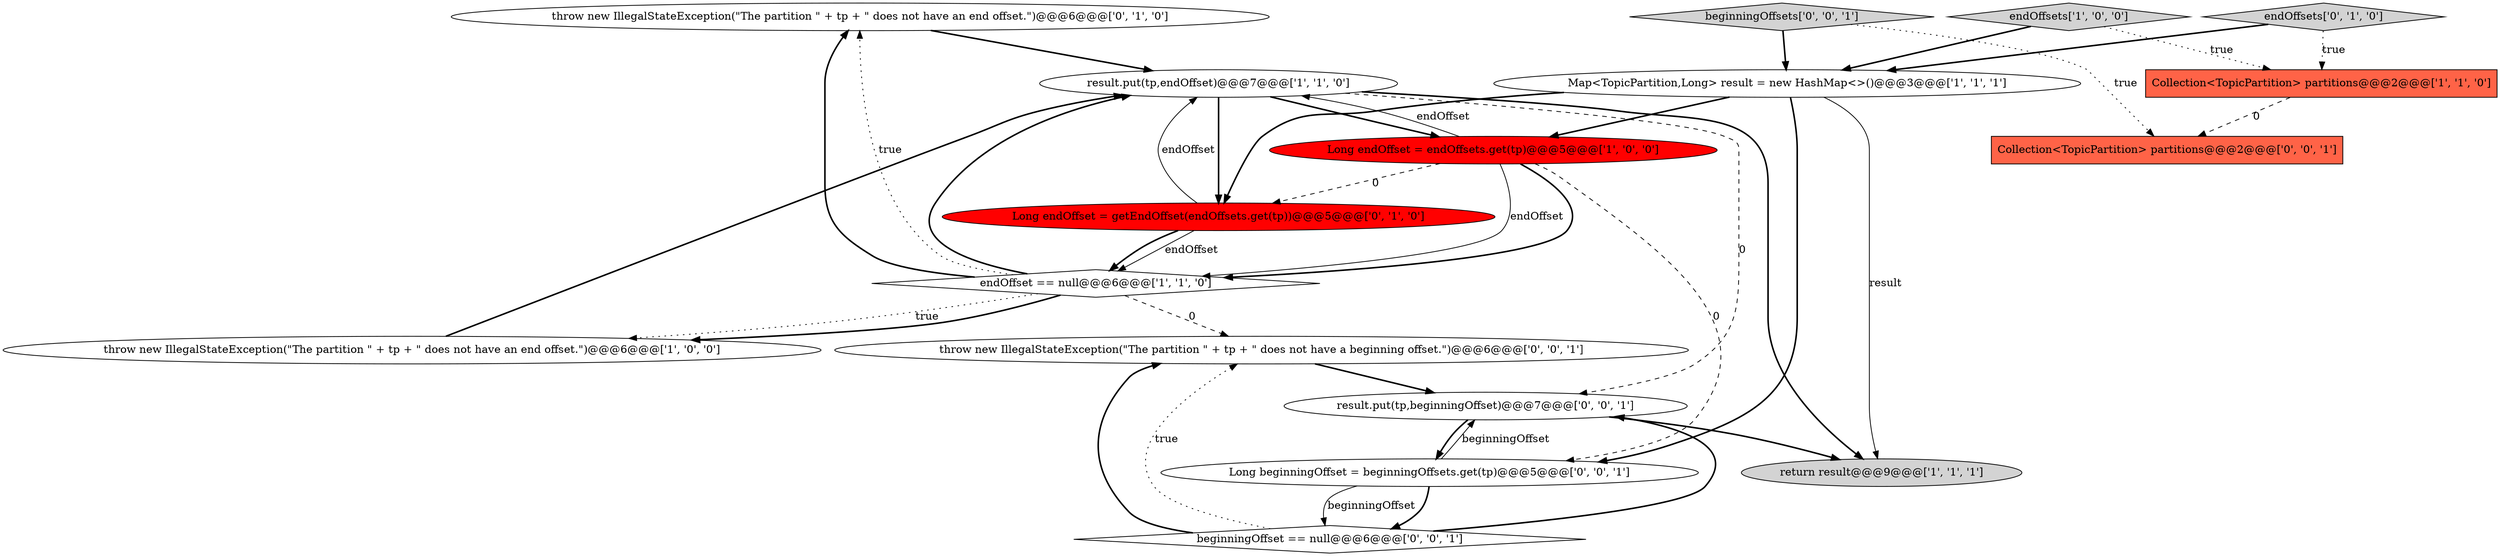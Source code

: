 digraph {
9 [style = filled, label = "throw new IllegalStateException(\"The partition \" + tp + \" does not have an end offset.\")@@@6@@@['0', '1', '0']", fillcolor = white, shape = ellipse image = "AAA0AAABBB2BBB"];
6 [style = filled, label = "Long endOffset = endOffsets.get(tp)@@@5@@@['1', '0', '0']", fillcolor = red, shape = ellipse image = "AAA1AAABBB1BBB"];
15 [style = filled, label = "Collection<TopicPartition> partitions@@@2@@@['0', '0', '1']", fillcolor = tomato, shape = box image = "AAA0AAABBB3BBB"];
11 [style = filled, label = "beginningOffset == null@@@6@@@['0', '0', '1']", fillcolor = white, shape = diamond image = "AAA0AAABBB3BBB"];
8 [style = filled, label = "Long endOffset = getEndOffset(endOffsets.get(tp))@@@5@@@['0', '1', '0']", fillcolor = red, shape = ellipse image = "AAA1AAABBB2BBB"];
4 [style = filled, label = "Map<TopicPartition,Long> result = new HashMap<>()@@@3@@@['1', '1', '1']", fillcolor = white, shape = ellipse image = "AAA0AAABBB1BBB"];
1 [style = filled, label = "endOffsets['1', '0', '0']", fillcolor = lightgray, shape = diamond image = "AAA0AAABBB1BBB"];
14 [style = filled, label = "throw new IllegalStateException(\"The partition \" + tp + \" does not have a beginning offset.\")@@@6@@@['0', '0', '1']", fillcolor = white, shape = ellipse image = "AAA0AAABBB3BBB"];
12 [style = filled, label = "result.put(tp,beginningOffset)@@@7@@@['0', '0', '1']", fillcolor = white, shape = ellipse image = "AAA0AAABBB3BBB"];
2 [style = filled, label = "Collection<TopicPartition> partitions@@@2@@@['1', '1', '0']", fillcolor = tomato, shape = box image = "AAA0AAABBB1BBB"];
0 [style = filled, label = "throw new IllegalStateException(\"The partition \" + tp + \" does not have an end offset.\")@@@6@@@['1', '0', '0']", fillcolor = white, shape = ellipse image = "AAA0AAABBB1BBB"];
7 [style = filled, label = "result.put(tp,endOffset)@@@7@@@['1', '1', '0']", fillcolor = white, shape = ellipse image = "AAA0AAABBB1BBB"];
5 [style = filled, label = "endOffset == null@@@6@@@['1', '1', '0']", fillcolor = white, shape = diamond image = "AAA0AAABBB1BBB"];
10 [style = filled, label = "endOffsets['0', '1', '0']", fillcolor = lightgray, shape = diamond image = "AAA0AAABBB2BBB"];
16 [style = filled, label = "Long beginningOffset = beginningOffsets.get(tp)@@@5@@@['0', '0', '1']", fillcolor = white, shape = ellipse image = "AAA0AAABBB3BBB"];
13 [style = filled, label = "beginningOffsets['0', '0', '1']", fillcolor = lightgray, shape = diamond image = "AAA0AAABBB3BBB"];
3 [style = filled, label = "return result@@@9@@@['1', '1', '1']", fillcolor = lightgray, shape = ellipse image = "AAA0AAABBB1BBB"];
1->4 [style = bold, label=""];
6->8 [style = dashed, label="0"];
5->14 [style = dashed, label="0"];
16->11 [style = bold, label=""];
5->9 [style = bold, label=""];
11->14 [style = bold, label=""];
4->6 [style = bold, label=""];
16->11 [style = solid, label="beginningOffset"];
11->14 [style = dotted, label="true"];
11->12 [style = bold, label=""];
12->16 [style = bold, label=""];
6->7 [style = solid, label="endOffset"];
8->5 [style = solid, label="endOffset"];
5->0 [style = dotted, label="true"];
9->7 [style = bold, label=""];
7->8 [style = bold, label=""];
7->3 [style = bold, label=""];
0->7 [style = bold, label=""];
2->15 [style = dashed, label="0"];
6->5 [style = solid, label="endOffset"];
6->5 [style = bold, label=""];
6->16 [style = dashed, label="0"];
8->5 [style = bold, label=""];
5->0 [style = bold, label=""];
10->2 [style = dotted, label="true"];
8->7 [style = solid, label="endOffset"];
14->12 [style = bold, label=""];
4->3 [style = solid, label="result"];
7->6 [style = bold, label=""];
10->4 [style = bold, label=""];
7->12 [style = dashed, label="0"];
5->9 [style = dotted, label="true"];
5->7 [style = bold, label=""];
4->8 [style = bold, label=""];
16->12 [style = solid, label="beginningOffset"];
13->15 [style = dotted, label="true"];
12->3 [style = bold, label=""];
1->2 [style = dotted, label="true"];
4->16 [style = bold, label=""];
13->4 [style = bold, label=""];
}
